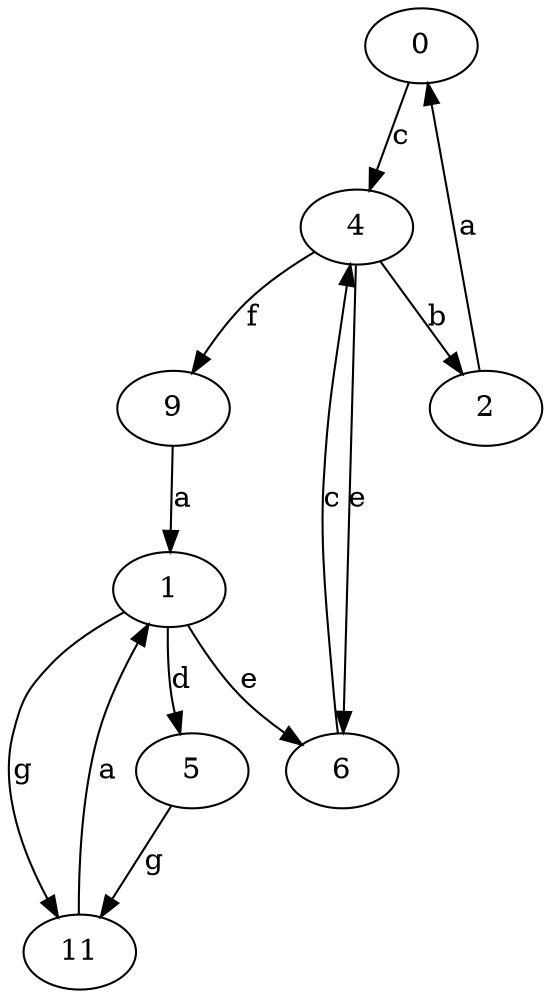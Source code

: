 strict digraph  {
0;
1;
2;
4;
5;
6;
9;
11;
0 -> 4  [label=c];
1 -> 5  [label=d];
1 -> 6  [label=e];
1 -> 11  [label=g];
2 -> 0  [label=a];
4 -> 2  [label=b];
4 -> 6  [label=e];
4 -> 9  [label=f];
5 -> 11  [label=g];
6 -> 4  [label=c];
9 -> 1  [label=a];
11 -> 1  [label=a];
}
